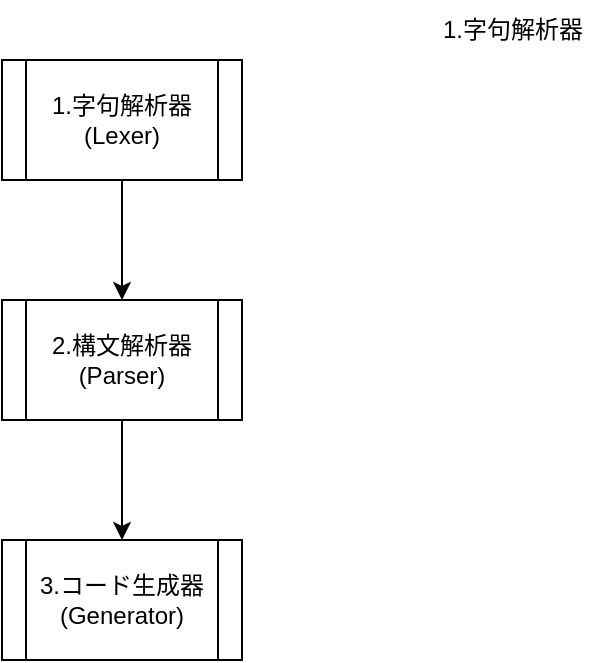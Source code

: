 <mxfile version="22.1.22" type="embed">
  <diagram id="FkgmwtDdBVV8WWpz1Ybu" name="ページ1">
    <mxGraphModel dx="379" dy="428" grid="1" gridSize="10" guides="1" tooltips="1" connect="1" arrows="1" fold="1" page="1" pageScale="1" pageWidth="827" pageHeight="1169" math="0" shadow="0">
      <root>
        <mxCell id="0" />
        <mxCell id="1" parent="0" />
        <mxCell id="3" style="edgeStyle=none;html=1;entryX=0.5;entryY=0;entryDx=0;entryDy=0;exitX=0.5;exitY=1;exitDx=0;exitDy=0;" parent="1" source="2" target="4" edge="1">
          <mxGeometry relative="1" as="geometry">
            <mxPoint x="120" y="150" as="targetPoint" />
            <mxPoint x="160" y="130" as="sourcePoint" />
            <Array as="points" />
          </mxGeometry>
        </mxCell>
        <mxCell id="2" value="1.字句解析器&lt;br&gt;(Lexer)" style="shape=process;whiteSpace=wrap;html=1;backgroundOutline=1;" parent="1" vertex="1">
          <mxGeometry x="40" y="40" width="120" height="60" as="geometry" />
        </mxCell>
        <mxCell id="6" style="edgeStyle=none;html=1;entryX=0.5;entryY=0;entryDx=0;entryDy=0;" parent="1" source="4" target="5" edge="1">
          <mxGeometry relative="1" as="geometry" />
        </mxCell>
        <mxCell id="4" value="2.構文解析器&lt;br&gt;(Parser)" style="shape=process;whiteSpace=wrap;html=1;backgroundOutline=1;" parent="1" vertex="1">
          <mxGeometry x="40" y="160" width="120" height="60" as="geometry" />
        </mxCell>
        <mxCell id="5" value="3.コード生成器&lt;br&gt;(Generator)" style="shape=process;whiteSpace=wrap;html=1;backgroundOutline=1;" parent="1" vertex="1">
          <mxGeometry x="40" y="280" width="120" height="60" as="geometry" />
        </mxCell>
        <mxCell id="7" value="&lt;span style=&quot;&quot;&gt;1.字句解析器&lt;/span&gt;" style="text;html=1;align=center;verticalAlign=middle;resizable=0;points=[];autosize=1;strokeColor=none;fillColor=none;" parent="1" vertex="1">
          <mxGeometry x="250" y="10" width="90" height="30" as="geometry" />
        </mxCell>
      </root>
    </mxGraphModel>
  </diagram>
</mxfile>
